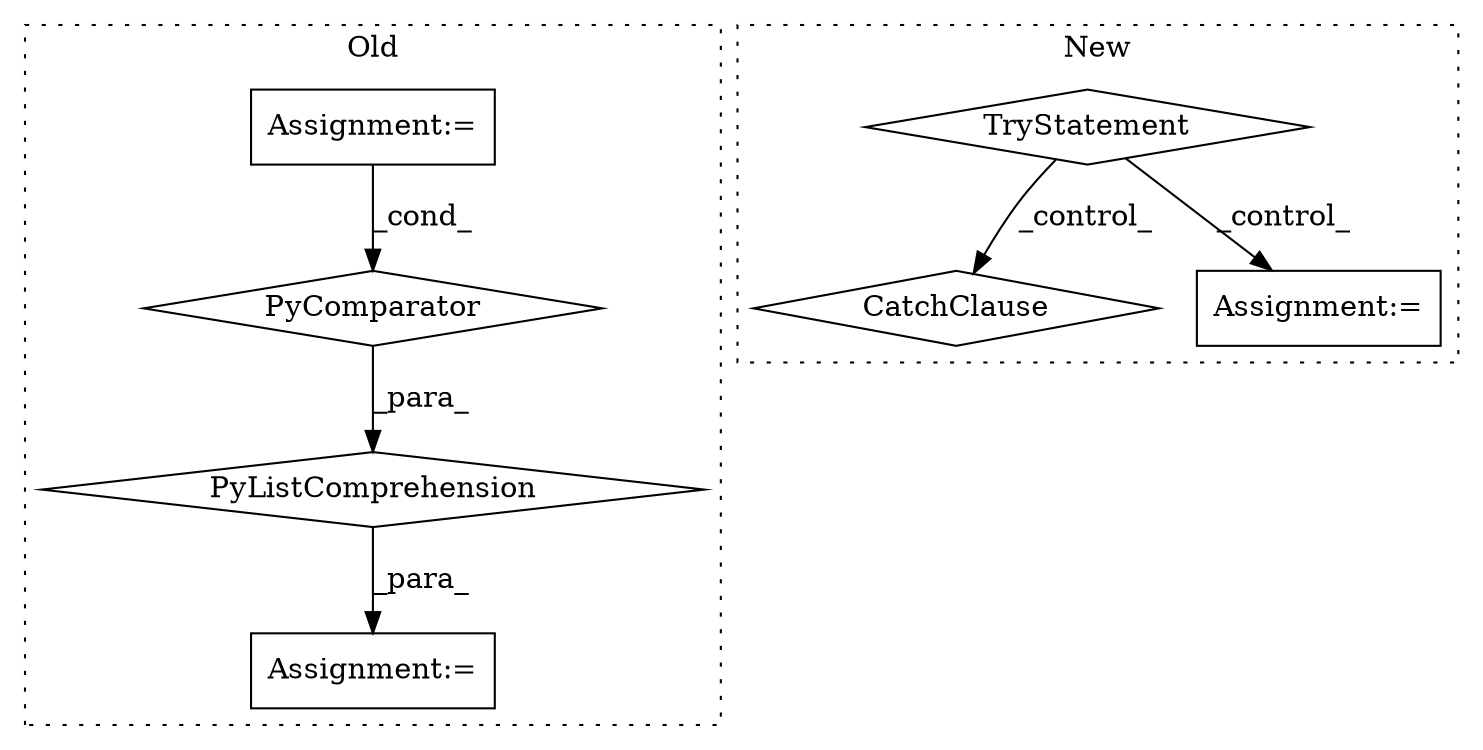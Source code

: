 digraph G {
subgraph cluster0 {
1 [label="PyListComprehension" a="109" s="16210" l="115" shape="diamond"];
3 [label="Assignment:=" a="7" s="16286" l="31" shape="box"];
5 [label="PyComparator" a="113" s="16286" l="31" shape="diamond"];
6 [label="Assignment:=" a="7" s="16198" l="12" shape="box"];
label = "Old";
style="dotted";
}
subgraph cluster1 {
2 [label="CatchClause" a="12" s="16410,16441" l="13,2" shape="diamond"];
4 [label="TryStatement" a="54" s="16357" l="4" shape="diamond"];
7 [label="Assignment:=" a="7" s="16380" l="1" shape="box"];
label = "New";
style="dotted";
}
1 -> 6 [label="_para_"];
3 -> 5 [label="_cond_"];
4 -> 2 [label="_control_"];
4 -> 7 [label="_control_"];
5 -> 1 [label="_para_"];
}